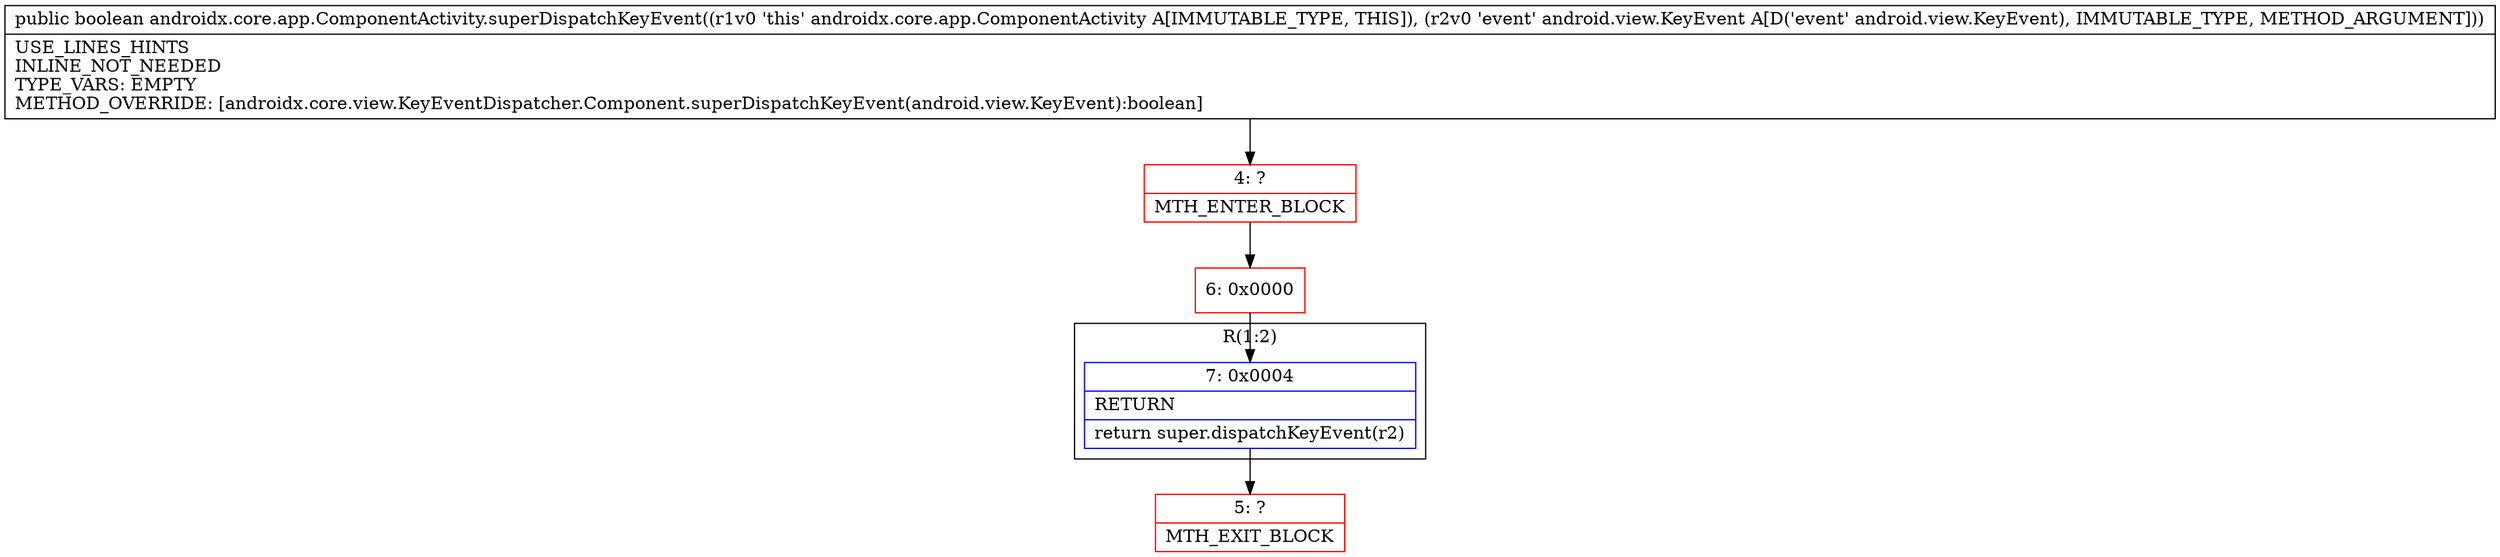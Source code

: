 digraph "CFG forandroidx.core.app.ComponentActivity.superDispatchKeyEvent(Landroid\/view\/KeyEvent;)Z" {
subgraph cluster_Region_1052905988 {
label = "R(1:2)";
node [shape=record,color=blue];
Node_7 [shape=record,label="{7\:\ 0x0004|RETURN\l|return super.dispatchKeyEvent(r2)\l}"];
}
Node_4 [shape=record,color=red,label="{4\:\ ?|MTH_ENTER_BLOCK\l}"];
Node_6 [shape=record,color=red,label="{6\:\ 0x0000}"];
Node_5 [shape=record,color=red,label="{5\:\ ?|MTH_EXIT_BLOCK\l}"];
MethodNode[shape=record,label="{public boolean androidx.core.app.ComponentActivity.superDispatchKeyEvent((r1v0 'this' androidx.core.app.ComponentActivity A[IMMUTABLE_TYPE, THIS]), (r2v0 'event' android.view.KeyEvent A[D('event' android.view.KeyEvent), IMMUTABLE_TYPE, METHOD_ARGUMENT]))  | USE_LINES_HINTS\lINLINE_NOT_NEEDED\lTYPE_VARS: EMPTY\lMETHOD_OVERRIDE: [androidx.core.view.KeyEventDispatcher.Component.superDispatchKeyEvent(android.view.KeyEvent):boolean]\l}"];
MethodNode -> Node_4;Node_7 -> Node_5;
Node_4 -> Node_6;
Node_6 -> Node_7;
}

